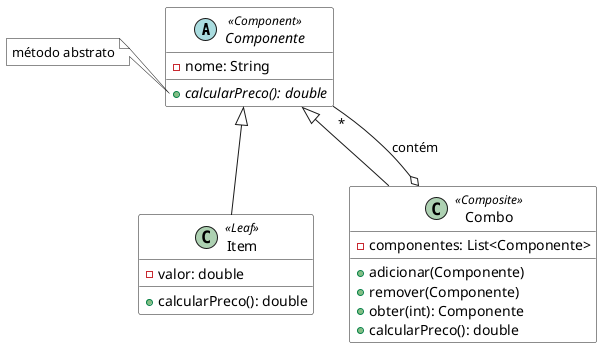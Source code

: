 @startuml
skinparam ClassBackgroundColor white
skinparam NoteBackgroundColor white

together {
	abstract class Componente <<Component>> {
    	- nome: String
    	+ {abstract} calcularPreco(): double
	}
	note left of Componente::calcularPreco()
		método abstrato
	end note
	
	class Item <<Leaf>> {
	    - valor: double
	    + calcularPreco(): double
	}
}
class Combo <<Composite>>  {
    - componentes: List<Componente>
    + adicionar(Componente)
    + remover(Componente)
    + obter(int): Componente
    + calcularPreco(): double
}

Componente <|-d- Item
Componente <|-d- Combo
Combo o-d- "*" Componente : contém
@enduml